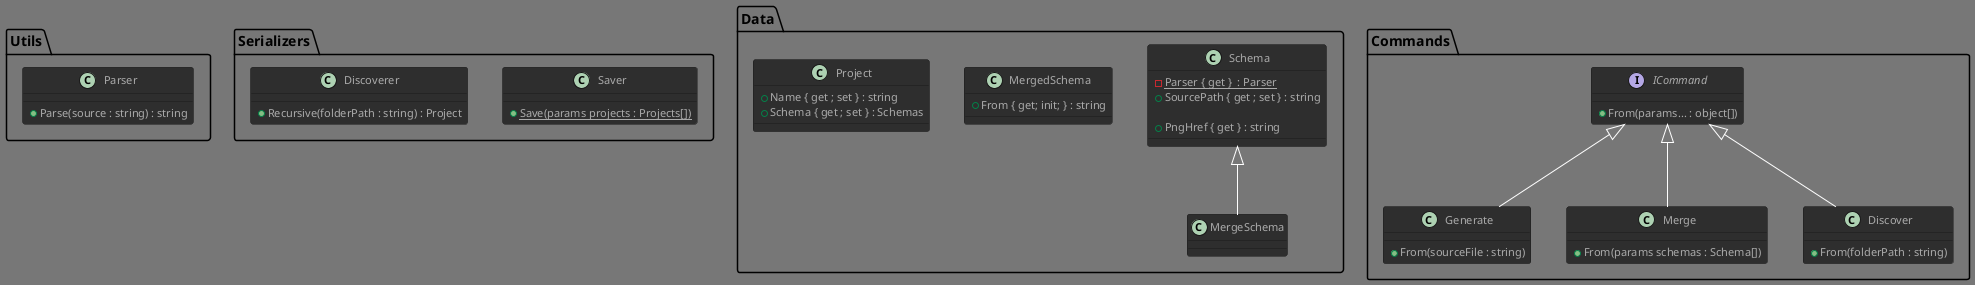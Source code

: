 ﻿@startuml PumlSchemasManager

!theme reddress-darkgreen

package Utils {
  class Parser {
    + Parse(source : string) : string  
  }
}

package Serializers {
    class Saver {
        + {static} Save(params projects : Projects[])
      }

    class Discoverer {
        + Recursive(folderPath : string) : Project
    }
}


package Data {
  class Schema {
    - {static} Parser { get }  : Parser
    + SourcePath { get ; set } : string

    ' generated on first demand ; can throw errors
    + PngHref { get } : string
  }

   Schema <|-- MergeSchema
  class MergedSchema  {
    + From { get; init; } : string
  }

  class Project {
    + Name { get ; set } : string
    + Schema { get ; set } : Schemas
  }


}

package Commands {
    interface ICommand {
        + From(params... : object[])
    }

    ICommand <|-- Generate
    class Generate {
        + From(sourceFile : string)
    }

    ICommand <|-- Merge
    class Merge {
        + From(params schemas : Schema[])
    }

    ICommand <|-- Discover
    class Discover {
     ' and save into projects list
        + From(folderPath : string)
    }
}



@enduml
